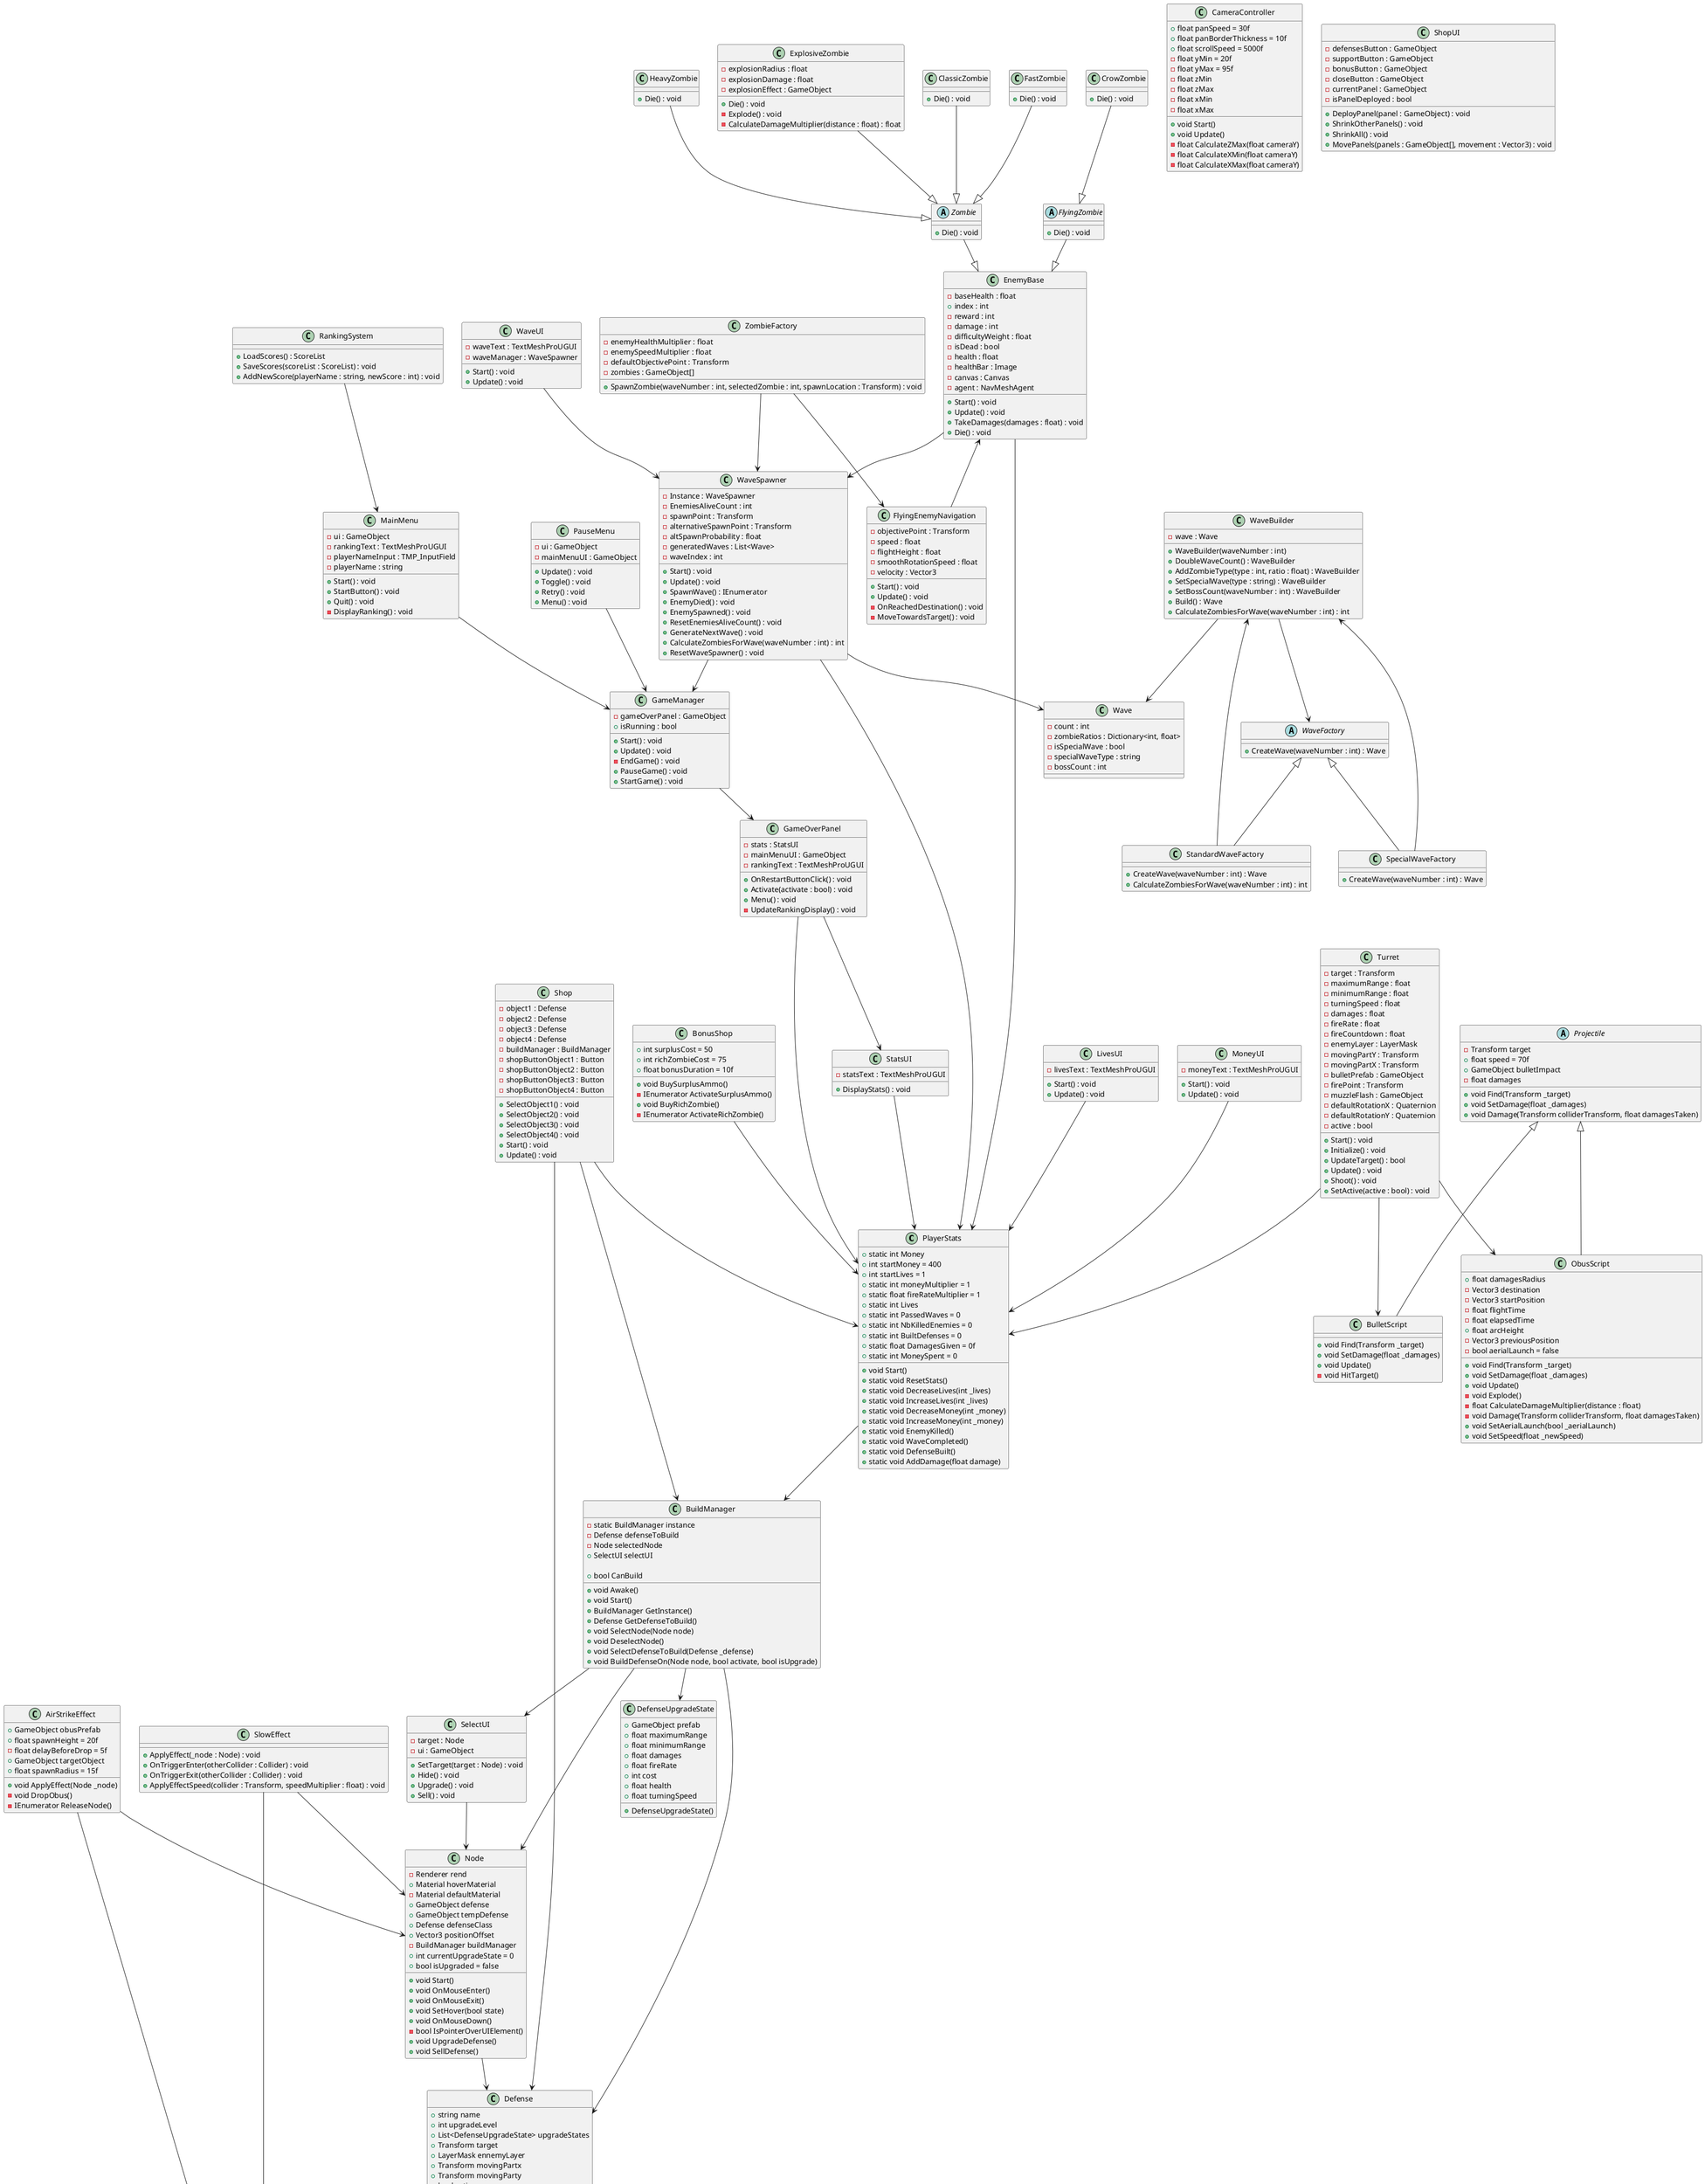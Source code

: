 ﻿@startuml

class PlayerStats {
    + static int Money
    + int startMoney = 400
    + int startLives = 1
    + static int moneyMultiplier = 1
    + static float fireRateMultiplier = 1
    + static int Lives
    + static int PassedWaves = 0
    + static int NbKilledEnemies = 0
    + static int BuiltDefenses = 0
    + static float DamagesGiven = 0f
    + static int MoneySpent = 0

    + void Start()
    + static void ResetStats()
    + static void DecreaseLives(int _lives)
    + static void IncreaseLives(int _lives)
    + static void DecreaseMoney(int _money)
    + static void IncreaseMoney(int _money)
    + static void EnemyKilled()
    + static void WaveCompleted()
    + static void DefenseBuilt()
    + static void AddDamage(float damage)
}

abstract class Effect {
    - bool isActive = false
    - Node node

    + void ApplyEffect(Node _node)
    + void RemoveEffect()
}

class AirStrikeEffect {
    + GameObject obusPrefab
    + float spawnHeight = 20f
    - float delayBeforeDrop = 5f
    + GameObject targetObject
    + float spawnRadius = 15f

    + void ApplyEffect(Node _node)
    - void DropObus()
    - IEnumerator ReleaseNode()
}

AirStrikeEffect --|> Effect

class BonusShop {
    + int surplusCost = 50
    + int richZombieCost = 75
    + float bonusDuration = 10f

    + void BuySurplusAmmo()
    - IEnumerator ActivateSurplusAmmo()
    + void BuyRichZombie()
    - IEnumerator ActivateRichZombie()
}

class BuildManager {
    - static BuildManager instance
    - Defense defenseToBuild
    - Node selectedNode
    + SelectUI selectUI

    + void Awake()
    + void Start()
    + BuildManager GetInstance()
    + Defense GetDefenseToBuild()
    + bool CanBuild
    + void SelectNode(Node node)
    + void DeselectNode()
    + void SelectDefenseToBuild(Defense _defense)
    + void BuildDefenseOn(Node node, bool activate, bool isUpgrade)
}

class CameraController {
    + float panSpeed = 30f
    + float panBorderThickness = 10f
    + float scrollSpeed = 5000f
    - float yMin = 20f
    - float yMax = 95f
    - float zMin
    - float zMax
    - float xMin
    - float xMax

    + void Start()
    + void Update()
    - float CalculateZMax(float cameraY)
    - float CalculateXMin(float cameraY)
    - float CalculateXMax(float cameraY)
}

class Defense {
    + string name
    + int upgradeLevel
    + List<DefenseUpgradeState> upgradeStates
    + Transform target
    + LayerMask ennemyLayer
    + Transform movingPartx
    + Transform movingParty
    + bool active

    + Defense()
    + void Shoot(Ennemy Target)
    + Transform findTarget()
    + int GetSellAmount()
}

class Defense {
    - float currentHealth
    - Defense defenseData
    - float baseHealth
    + Image healthBar
    - Canvas canvas
    - CanvasGroup canvasGroup
    - Coroutine fadeCoroutine
    - float lastDamageTime

    + void Initialize(Defense data)
    + void TakeDamage(float amount)
    - void DestroyDefense()
    - IEnumerator StartFadeDelay()
    - IEnumerator FadeOutHealthBar()
}

class DefenseUpgradeState {
    + GameObject prefab
    + float maximumRange
    + float minimumRange
    + float damages
    + float fireRate
    + int cost
    + float health
    + float turningSpeed

    + DefenseUpgradeState()
}

class Node {
    - Renderer rend
    + Material hoverMaterial
    - Material defaultMaterial
    + GameObject defense
    + GameObject tempDefense
    + Defense defenseClass
    + Vector3 positionOffset
    - BuildManager buildManager
    + int currentUpgradeState = 0
    + bool isUpgraded = false

    + void Start()
    + void OnMouseEnter()
    + void OnMouseExit()
    + void SetHover(bool state)
    + void OnMouseDown()
    - bool IsPointerOverUIElement()
    + void UpgradeDefense()
    + void SellDefense()
}

class EnemyBase {
    - baseHealth : float
    + index : int
    - reward : int
    - damage : int
    - difficultyWeight : float
    - isDead : bool
    - health : float
    - healthBar : Image
    - canvas : Canvas
    - agent : NavMeshAgent
    + Start() : void
    + Update() : void
    + TakeDamages(damages : float) : void
    + Die() : void
}

class ExplosiveZombie {
    - explosionRadius : float
    - explosionDamage : float
    - explosionEffect : GameObject
    + Die() : void
    - Explode() : void
    - CalculateDamageMultiplier(distance : float) : float
}

class ClassicZombie {
    + Die() : void
}
class FastZombie {
    + Die() : void
}

class HeavyZombie {
    + Die() : void
}

class CrowZombie {
    + Die() : void
}

abstract class Zombie {
    + Die() : void
}

abstract class FlyingZombie {
    + Die() : void
}

class FlyingEnemyNavigation {
    - objectivePoint : Transform
    - speed : float
    - flightHeight : float
    - smoothRotationSpeed : float
    - velocity : Vector3
    + Start() : void
    + Update() : void
    - OnReachedDestination() : void
    - MoveTowardsTarget() : void
}

class GameManager {
    - gameOverPanel : GameObject
    + isRunning : bool
    + Start() : void
    + Update() : void
    - EndGame() : void
    + PauseGame() : void
    + StartGame() : void
}

class GameOverPanel {
    - stats : StatsUI
    - mainMenuUI : GameObject
    - rankingText : TextMeshProUGUI
    + OnRestartButtonClick() : void
    + Activate(activate : bool) : void
    + Menu() : void
    - UpdateRankingDisplay() : void
}

class LivesUI {
    - livesText : TextMeshProUGUI
    + Start() : void
    + Update() : void
}

class MainMenu {
    - ui : GameObject
    - rankingText : TextMeshProUGUI
    - playerNameInput : TMP_InputField
    - playerName : string
    + Start() : void
    + StartButton() : void
    + Quit() : void
    - DisplayRanking() : void
}

class MoneyUI {
    - moneyText : TextMeshProUGUI
    + Start() : void
    + Update() : void
}

abstract class Projectile {
    - Transform target
    + float speed = 70f
    + GameObject bulletImpact
    - float damages

    + void Find(Transform _target)
    + void SetDamage(float _damages)
    + void Damage(Transform colliderTransform, float damagesTaken)
}

class ObusScript {
    + float damagesRadius
    - Vector3 destination
    - Vector3 startPosition
    - float flightTime
    - float elapsedTime
    + float arcHeight
    - Vector3 previousPosition
    - bool aerialLaunch = false

    + void Find(Transform _target)
    + void SetDamage(float _damages)
    + void Update()
    - void Explode()
    - float CalculateDamageMultiplier(distance : float)
    - void Damage(Transform colliderTransform, float damagesTaken)
    + void SetAerialLaunch(bool _aerialLaunch)
    + void SetSpeed(float _newSpeed)
}

class BulletScript {
    + void Find(Transform _target)
    + void SetDamage(float _damages)
    + void Update()
    - void HitTarget()
}

class PauseMenu {
    - ui : GameObject
    - mainMenuUI : GameObject
    + Update() : void
    + Toggle() : void
    + Retry() : void
    + Menu() : void
}

class RankingSystem {
    + LoadScores() : ScoreList
    + SaveScores(scoreList : ScoreList) : void
    + AddNewScore(playerName : string, newScore : int) : void
}

class SelectUI {
    - target : Node
    - ui : GameObject
    + SetTarget(target : Node) : void
    + Hide() : void
    + Upgrade() : void
    + Sell() : void
}

class Shop {
    - object1 : Defense
    - object2 : Defense
    - object3 : Defense
    - object4 : Defense
    - buildManager : BuildManager
    - shopButtonObject1 : Button
    - shopButtonObject2 : Button
    - shopButtonObject3 : Button
    - shopButtonObject4 : Button
    + SelectObject1() : void
    + SelectObject2() : void
    + SelectObject3() : void
    + SelectObject4() : void
    + Start() : void
    + Update() : void
}

class ShopUI {
    - defensesButton : GameObject
    - supportButton : GameObject
    - bonusButton : GameObject
    - closeButton : GameObject
    - currentPanel : GameObject
    - isPanelDeployed : bool
    + DeployPanel(panel : GameObject) : void
    + ShrinkOtherPanels() : void
    + ShrinkAll() : void
    + MovePanels(panels : GameObject[], movement : Vector3) : void
}

class SlowEffect {
    + ApplyEffect(_node : Node) : void
    + OnTriggerEnter(otherCollider : Collider) : void
    + OnTriggerExit(otherCollider : Collider) : void
    + ApplyEffectSpeed(collider : Transform, speedMultiplier : float) : void
}

class SpecialWaveFactory {
    + CreateWave(waveNumber : int) : Wave
}

class StandardWaveFactory {
    + CreateWave(waveNumber : int) : Wave
    + CalculateZombiesForWave(waveNumber : int) : int
}

class StatsUI {
    - statsText : TextMeshProUGUI
    + DisplayStats() : void
}

class Turret {
    - target : Transform
    - maximumRange : float
    - minimumRange : float
    - turningSpeed : float
    - damages : float
    - fireRate : float
    - fireCountdown : float
    - enemyLayer : LayerMask
    - movingPartY : Transform
    - movingPartX : Transform
    - bulletPrefab : GameObject
    - firePoint : Transform
    - muzzleFlash : GameObject
    - defaultRotationX : Quaternion
    - defaultRotationY : Quaternion
    - active : bool
    + Start() : void
    + Initialize() : void
    + UpdateTarget() : bool
    + Update() : void
    + Shoot() : void
    + SetActive(active : bool) : void
}

class Wave {
    - count : int
    - zombieRatios : Dictionary<int, float>
    - isSpecialWave : bool
    - specialWaveType : string
    - bossCount : int
}

class WaveBuilder {
    - wave : Wave
    + WaveBuilder(waveNumber : int)
    + DoubleWaveCount() : WaveBuilder
    + AddZombieType(type : int, ratio : float) : WaveBuilder
    + SetSpecialWave(type : string) : WaveBuilder
    + SetBossCount(waveNumber : int) : WaveBuilder
    + Build() : Wave
    + CalculateZombiesForWave(waveNumber : int) : int
}

abstract class WaveFactory {
    + CreateWave(waveNumber : int) : Wave
}

class WaveSpawner {
    - Instance : WaveSpawner
    - EnemiesAliveCount : int
    - spawnPoint : Transform
    - alternativeSpawnPoint : Transform
    - altSpawnProbability : float
    - generatedWaves : List<Wave>
    - waveIndex : int
    + Start() : void
    + Update() : void
    + SpawnWave() : IEnumerator
    + EnemyDied() : void
    + EnemySpawned() : void
    + ResetEnemiesAliveCount() : void
    + GenerateNextWave() : void
    + CalculateZombiesForWave(waveNumber : int) : int
    + ResetWaveSpawner() : void
}

class WaveUI {
    - waveText : TextMeshProUGUI
    - waveManager : WaveSpawner
    + Start() : void
    + Update() : void
}

class ZombieFactory {
    - enemyHealthMultiplier : float
    - enemySpeedMultiplier : float
    - defaultObjectivePoint : Transform
    - zombies : GameObject[]
    + SpawnZombie(waveNumber : int, selectedZombie : int, spawnLocation : Transform) : void
}

EnemyBase <-- FlyingEnemyNavigation
Defense --> Effect
Node --> Defense
EnemyBase --> PlayerStats
EnemyBase --> WaveSpawner

PlayerStats --> BuildManager
BuildManager --> Defense
BuildManager --> Node
BuildManager --> SelectUI
BuildManager --> DefenseUpgradeState
AirStrikeEffect --> Node
BonusShop --> PlayerStats
GameManager --> GameOverPanel
GameOverPanel --> StatsUI
GameOverPanel --> PlayerStats
MainMenu --> GameManager
MoneyUI --> PlayerStats
LivesUI --> PlayerStats
Projectile <|-- ObusScript
Projectile <|-- BulletScript
PauseMenu --> GameManager
RankingSystem --> MainMenu
SelectUI --> Node
Shop --> PlayerStats
Shop --> BuildManager
Shop --> Defense
SlowEffect --> Effect
SlowEffect --> Node
SpecialWaveFactory --> WaveBuilder
StandardWaveFactory --> WaveBuilder
StatsUI --> PlayerStats
Turret --> PlayerStats
Turret --> BulletScript
Turret --> ObusScript
WaveBuilder --> Wave
WaveBuilder --> WaveFactory
WaveFactory <|-- SpecialWaveFactory
WaveFactory <|-- StandardWaveFactory
WaveSpawner --> Wave
WaveSpawner --> GameManager
WaveSpawner --> PlayerStats
WaveUI --> WaveSpawner
ZombieFactory --> WaveSpawner
ZombieFactory --> FlyingEnemyNavigation
FlyingZombie --|> EnemyBase
Zombie --|> EnemyBase
ExplosiveZombie --|> Zombie
ClassicZombie --|> Zombie
CrowZombie --|> FlyingZombie
FastZombie --|> Zombie
HeavyZombie --|> Zombie

@enduml
